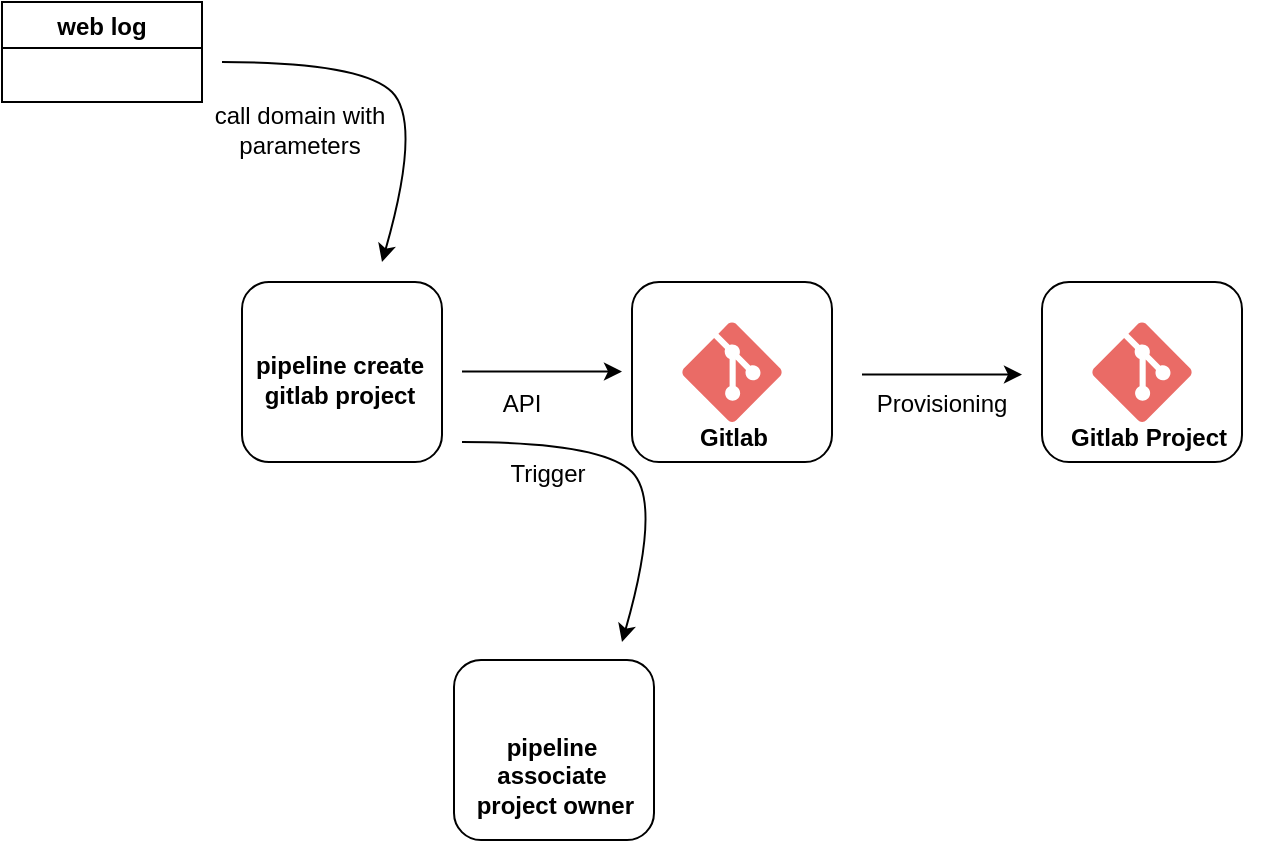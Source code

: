 <mxfile version="20.2.3" type="github">
  <diagram id="D66kP5a0QggF74vHpiJR" name="Trang-1">
    <mxGraphModel dx="717" dy="587" grid="1" gridSize="10" guides="1" tooltips="1" connect="1" arrows="1" fold="1" page="0" pageScale="1" pageWidth="827" pageHeight="1169" math="0" shadow="0">
      <root>
        <mxCell id="0" />
        <mxCell id="1" parent="0" />
        <mxCell id="GLwlBK2BYxH5H2xeWFjT-4" value="web log" style="swimlane;" vertex="1" parent="1">
          <mxGeometry x="40" y="100" width="100" height="50" as="geometry" />
        </mxCell>
        <mxCell id="GLwlBK2BYxH5H2xeWFjT-6" value="" style="curved=1;endArrow=classic;html=1;rounded=0;" edge="1" parent="1">
          <mxGeometry width="50" height="50" relative="1" as="geometry">
            <mxPoint x="150" y="130" as="sourcePoint" />
            <mxPoint x="230" y="230" as="targetPoint" />
            <Array as="points">
              <mxPoint x="220" y="130" />
              <mxPoint x="250" y="160" />
            </Array>
          </mxGeometry>
        </mxCell>
        <mxCell id="GLwlBK2BYxH5H2xeWFjT-7" value="call domain with parameters" style="text;html=1;strokeColor=none;fillColor=none;align=center;verticalAlign=middle;whiteSpace=wrap;rounded=0;rotation=0;" vertex="1" parent="1">
          <mxGeometry x="134" y="144" width="110" height="40" as="geometry" />
        </mxCell>
        <mxCell id="GLwlBK2BYxH5H2xeWFjT-8" value="" style="endArrow=classic;html=1;rounded=0;" edge="1" parent="1">
          <mxGeometry width="50" height="50" relative="1" as="geometry">
            <mxPoint x="270" y="284.76" as="sourcePoint" />
            <mxPoint x="350" y="284.76" as="targetPoint" />
          </mxGeometry>
        </mxCell>
        <mxCell id="GLwlBK2BYxH5H2xeWFjT-9" value="API" style="text;html=1;strokeColor=none;fillColor=none;align=center;verticalAlign=middle;whiteSpace=wrap;rounded=0;" vertex="1" parent="1">
          <mxGeometry x="270" y="286" width="60" height="30" as="geometry" />
        </mxCell>
        <mxCell id="GLwlBK2BYxH5H2xeWFjT-12" value="" style="endArrow=classic;html=1;rounded=0;" edge="1" parent="1">
          <mxGeometry width="50" height="50" relative="1" as="geometry">
            <mxPoint x="470.0" y="286.26" as="sourcePoint" />
            <mxPoint x="550" y="286.26" as="targetPoint" />
          </mxGeometry>
        </mxCell>
        <mxCell id="GLwlBK2BYxH5H2xeWFjT-15" value="" style="group" vertex="1" connectable="0" parent="1">
          <mxGeometry x="355" y="240" width="100" height="93" as="geometry" />
        </mxCell>
        <mxCell id="GLwlBK2BYxH5H2xeWFjT-14" value="" style="rounded=1;whiteSpace=wrap;html=1;fillColor=none;" vertex="1" parent="GLwlBK2BYxH5H2xeWFjT-15">
          <mxGeometry width="100" height="90" as="geometry" />
        </mxCell>
        <mxCell id="GLwlBK2BYxH5H2xeWFjT-10" value="" style="verticalLabelPosition=bottom;html=1;verticalAlign=top;align=center;strokeColor=none;fillColor=#EA6B66;shape=mxgraph.azure.git_repository;" vertex="1" parent="GLwlBK2BYxH5H2xeWFjT-15">
          <mxGeometry x="25" y="20" width="50" height="50" as="geometry" />
        </mxCell>
        <mxCell id="GLwlBK2BYxH5H2xeWFjT-11" value="&lt;b&gt;Gitlab&lt;/b&gt;" style="text;html=1;strokeColor=none;fillColor=none;align=center;verticalAlign=middle;whiteSpace=wrap;rounded=0;" vertex="1" parent="GLwlBK2BYxH5H2xeWFjT-15">
          <mxGeometry x="21" y="63" width="60" height="30" as="geometry" />
        </mxCell>
        <mxCell id="GLwlBK2BYxH5H2xeWFjT-16" value="" style="group" vertex="1" connectable="0" parent="1">
          <mxGeometry x="154" y="220" width="106" height="110" as="geometry" />
        </mxCell>
        <mxCell id="GLwlBK2BYxH5H2xeWFjT-2" value="" style="rounded=1;whiteSpace=wrap;html=1;" vertex="1" parent="GLwlBK2BYxH5H2xeWFjT-16">
          <mxGeometry x="6" y="20" width="100" height="90" as="geometry" />
        </mxCell>
        <mxCell id="GLwlBK2BYxH5H2xeWFjT-3" value="" style="shape=image;verticalLabelPosition=bottom;labelBackgroundColor=default;verticalAlign=top;aspect=fixed;imageAspect=0;image=https://www.jenkins.io/images/logos/cossack/cossack.png;" vertex="1" parent="GLwlBK2BYxH5H2xeWFjT-16">
          <mxGeometry width="69.64" height="60" as="geometry" />
        </mxCell>
        <mxCell id="GLwlBK2BYxH5H2xeWFjT-5" value="&lt;b&gt;pipeline create gitlab project&lt;/b&gt;" style="text;html=1;strokeColor=none;fillColor=none;align=center;verticalAlign=middle;whiteSpace=wrap;rounded=0;" vertex="1" parent="GLwlBK2BYxH5H2xeWFjT-16">
          <mxGeometry x="9" y="38" width="92" height="62" as="geometry" />
        </mxCell>
        <mxCell id="GLwlBK2BYxH5H2xeWFjT-17" value="" style="group" vertex="1" connectable="0" parent="1">
          <mxGeometry x="560" y="240" width="110" height="93" as="geometry" />
        </mxCell>
        <mxCell id="GLwlBK2BYxH5H2xeWFjT-18" value="" style="rounded=1;whiteSpace=wrap;html=1;fillColor=none;" vertex="1" parent="GLwlBK2BYxH5H2xeWFjT-17">
          <mxGeometry width="100" height="90" as="geometry" />
        </mxCell>
        <mxCell id="GLwlBK2BYxH5H2xeWFjT-19" value="" style="verticalLabelPosition=bottom;html=1;verticalAlign=top;align=center;strokeColor=none;fillColor=#EA6B66;shape=mxgraph.azure.git_repository;" vertex="1" parent="GLwlBK2BYxH5H2xeWFjT-17">
          <mxGeometry x="25" y="20" width="50" height="50" as="geometry" />
        </mxCell>
        <mxCell id="GLwlBK2BYxH5H2xeWFjT-20" value="&lt;b&gt;Gitlab Project&lt;/b&gt;" style="text;html=1;strokeColor=none;fillColor=none;align=center;verticalAlign=middle;whiteSpace=wrap;rounded=0;" vertex="1" parent="GLwlBK2BYxH5H2xeWFjT-17">
          <mxGeometry x="8.5" y="63" width="89" height="30" as="geometry" />
        </mxCell>
        <mxCell id="GLwlBK2BYxH5H2xeWFjT-21" value="Provisioning" style="text;html=1;strokeColor=none;fillColor=none;align=center;verticalAlign=middle;whiteSpace=wrap;rounded=0;" vertex="1" parent="1">
          <mxGeometry x="480" y="286" width="60" height="30" as="geometry" />
        </mxCell>
        <mxCell id="GLwlBK2BYxH5H2xeWFjT-22" value="" style="group" vertex="1" connectable="0" parent="1">
          <mxGeometry x="260" y="409" width="106" height="110" as="geometry" />
        </mxCell>
        <mxCell id="GLwlBK2BYxH5H2xeWFjT-23" value="" style="rounded=1;whiteSpace=wrap;html=1;" vertex="1" parent="GLwlBK2BYxH5H2xeWFjT-22">
          <mxGeometry x="6" y="20" width="100" height="90" as="geometry" />
        </mxCell>
        <mxCell id="GLwlBK2BYxH5H2xeWFjT-24" value="" style="shape=image;verticalLabelPosition=bottom;labelBackgroundColor=default;verticalAlign=top;aspect=fixed;imageAspect=0;image=https://www.jenkins.io/images/logos/cossack/cossack.png;" vertex="1" parent="GLwlBK2BYxH5H2xeWFjT-22">
          <mxGeometry width="69.64" height="60" as="geometry" />
        </mxCell>
        <mxCell id="GLwlBK2BYxH5H2xeWFjT-25" value="&lt;b&gt;pipeline associate&lt;/b&gt;&lt;br&gt;&lt;b&gt;&amp;nbsp;project owner&lt;/b&gt;" style="text;html=1;strokeColor=none;fillColor=none;align=center;verticalAlign=middle;whiteSpace=wrap;rounded=0;" vertex="1" parent="GLwlBK2BYxH5H2xeWFjT-22">
          <mxGeometry x="9" y="47" width="92" height="62" as="geometry" />
        </mxCell>
        <mxCell id="GLwlBK2BYxH5H2xeWFjT-27" value="" style="curved=1;endArrow=classic;html=1;rounded=0;" edge="1" parent="1">
          <mxGeometry width="50" height="50" relative="1" as="geometry">
            <mxPoint x="270" y="320" as="sourcePoint" />
            <mxPoint x="350" y="420" as="targetPoint" />
            <Array as="points">
              <mxPoint x="340" y="320" />
              <mxPoint x="370" y="350" />
            </Array>
          </mxGeometry>
        </mxCell>
        <mxCell id="GLwlBK2BYxH5H2xeWFjT-28" value="Trigger" style="text;html=1;strokeColor=none;fillColor=none;align=center;verticalAlign=middle;whiteSpace=wrap;rounded=0;rotation=0;" vertex="1" parent="1">
          <mxGeometry x="258" y="316" width="110" height="40" as="geometry" />
        </mxCell>
      </root>
    </mxGraphModel>
  </diagram>
</mxfile>
